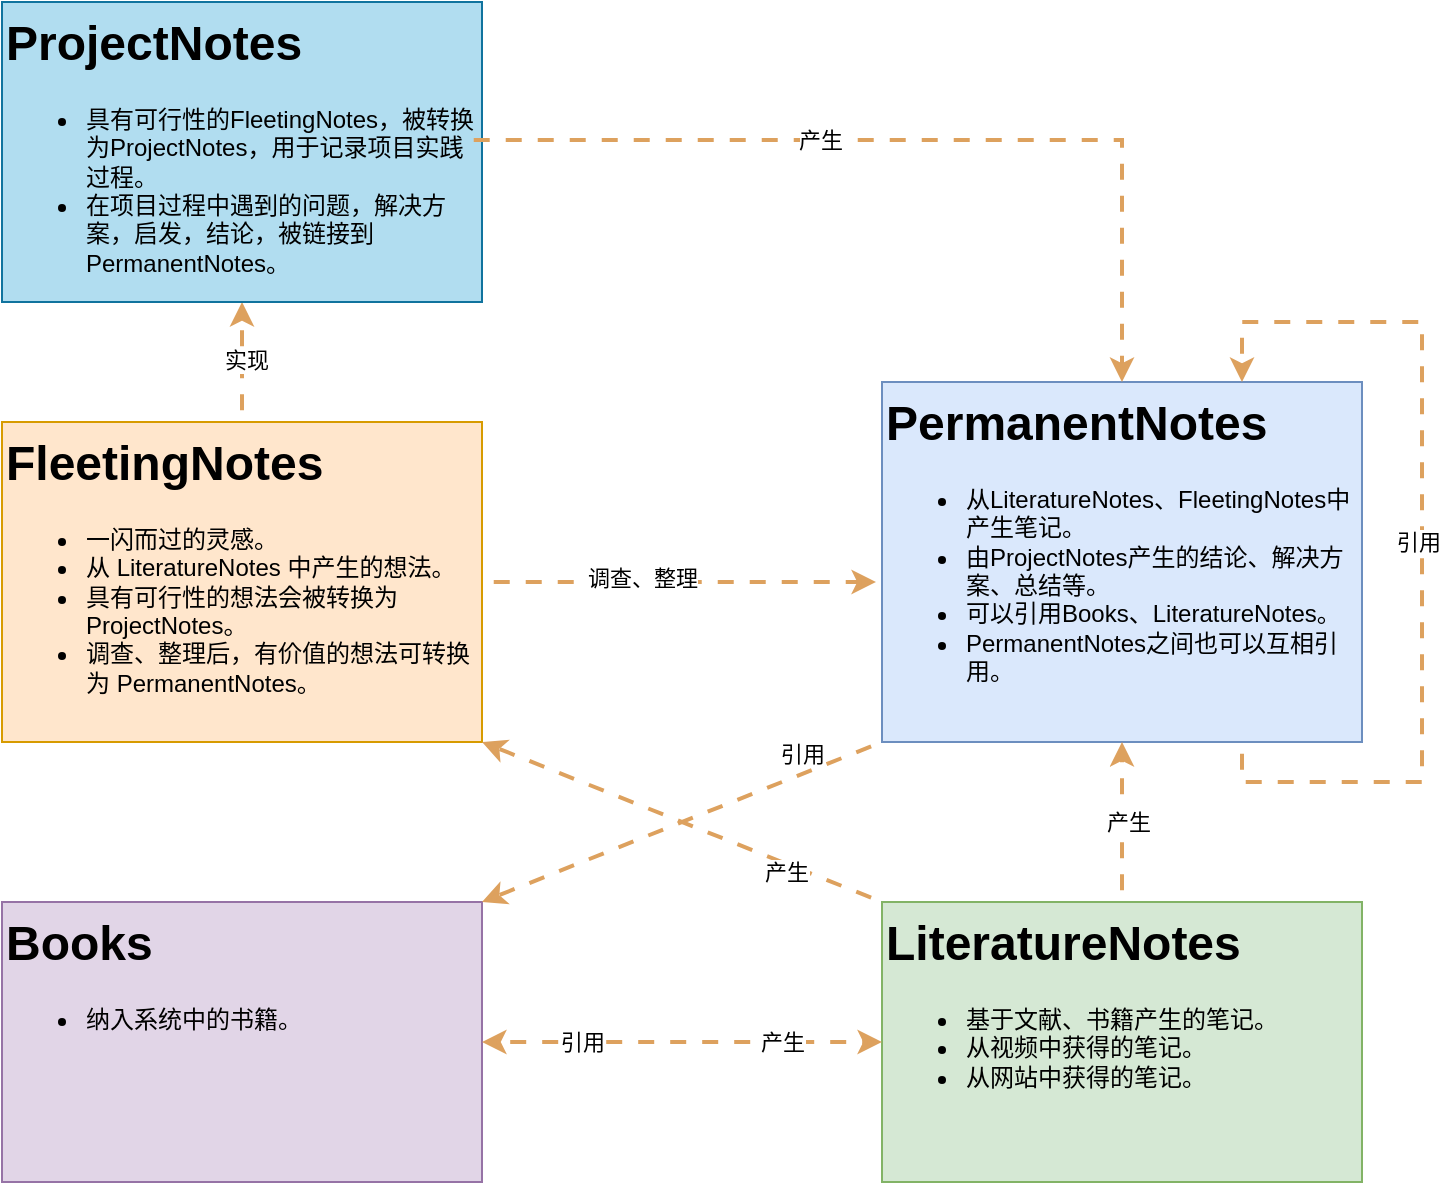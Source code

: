<mxfile version="24.9.2">
  <diagram name="Page-1" id="2ca16b54-16f6-2749-3443-fa8db7711227">
    <mxGraphModel dx="840" dy="465" grid="1" gridSize="10" guides="1" tooltips="1" connect="1" arrows="1" fold="1" page="1" pageScale="1" pageWidth="1100" pageHeight="850" background="none" math="0" shadow="0">
      <root>
        <mxCell id="0" />
        <mxCell id="1" parent="0" />
        <mxCell id="N2vkuivW6kJ0mYPiYA1D-22" value="" style="edgeStyle=orthogonalEdgeStyle;rounded=0;orthogonalLoop=1;jettySize=auto;html=1;strokeColor=#DDA15E;fontColor=#FEFAE0;fillColor=#BC6C25;flowAnimation=1;shadow=0;strokeWidth=2;entryX=0.5;entryY=1;entryDx=0;entryDy=0;" edge="1" parent="1" source="N2vkuivW6kJ0mYPiYA1D-6" target="N2vkuivW6kJ0mYPiYA1D-21">
          <mxGeometry relative="1" as="geometry">
            <mxPoint x="380" y="300" as="targetPoint" />
            <Array as="points" />
          </mxGeometry>
        </mxCell>
        <mxCell id="N2vkuivW6kJ0mYPiYA1D-23" value="实现" style="edgeLabel;html=1;align=center;verticalAlign=middle;resizable=0;points=[];strokeColor=#DDA15E;fontColor=default;fillColor=#BC6C25;" vertex="1" connectable="0" parent="N2vkuivW6kJ0mYPiYA1D-22">
          <mxGeometry x="0.027" y="-2" relative="1" as="geometry">
            <mxPoint as="offset" />
          </mxGeometry>
        </mxCell>
        <mxCell id="N2vkuivW6kJ0mYPiYA1D-6" value="&lt;h1 style=&quot;margin-top: 0px;&quot;&gt;FleetingNotes&lt;/h1&gt;&lt;div&gt;&lt;ul&gt;&lt;li&gt;一闪而过的灵感。&lt;/li&gt;&lt;li&gt;从 LiteratureNotes 中产生的想法。&lt;/li&gt;&lt;li&gt;具有可行性的想法会被转换为 ProjectNotes。&lt;/li&gt;&lt;li&gt;调查、整理后，有价值的想法可转换为 PermanentNotes。&lt;/li&gt;&lt;/ul&gt;&lt;/div&gt;" style="text;html=1;whiteSpace=wrap;overflow=hidden;rounded=0;fillColor=#ffe6cc;strokeColor=#d79b00;align=left;" vertex="1" parent="1">
          <mxGeometry x="250" y="350" width="240" height="160" as="geometry" />
        </mxCell>
        <mxCell id="N2vkuivW6kJ0mYPiYA1D-7" value="&lt;h1 style=&quot;margin-top: 0px;&quot;&gt;PermanentNotes&lt;/h1&gt;&lt;div&gt;&lt;ul&gt;&lt;li&gt;从LiteratureNotes、FleetingNotes中产生笔记。&lt;/li&gt;&lt;li&gt;由ProjectNotes产生的结论、解决方案、总结等。&lt;/li&gt;&lt;li&gt;可以引用Books、LiteratureNotes。&lt;/li&gt;&lt;li&gt;PermanentNotes之间也可以互相引用。&lt;/li&gt;&lt;/ul&gt;&lt;/div&gt;" style="text;html=1;whiteSpace=wrap;overflow=hidden;rounded=0;fillColor=#dae8fc;strokeColor=#6c8ebf;align=left;" vertex="1" parent="1">
          <mxGeometry x="690" y="330" width="240" height="180" as="geometry" />
        </mxCell>
        <mxCell id="N2vkuivW6kJ0mYPiYA1D-17" value="" style="edgeStyle=orthogonalEdgeStyle;rounded=0;orthogonalLoop=1;jettySize=auto;html=1;strokeColor=#DDA15E;fontColor=#FEFAE0;fillColor=#BC6C25;flowAnimation=1;strokeWidth=2;" edge="1" parent="1" source="N2vkuivW6kJ0mYPiYA1D-11" target="N2vkuivW6kJ0mYPiYA1D-7">
          <mxGeometry relative="1" as="geometry" />
        </mxCell>
        <mxCell id="N2vkuivW6kJ0mYPiYA1D-18" value="产生" style="edgeLabel;html=1;align=center;verticalAlign=middle;resizable=0;points=[];strokeColor=#DDA15E;fontColor=default;fillColor=#BC6C25;" vertex="1" connectable="0" parent="N2vkuivW6kJ0mYPiYA1D-17">
          <mxGeometry x="0.013" y="-3" relative="1" as="geometry">
            <mxPoint as="offset" />
          </mxGeometry>
        </mxCell>
        <mxCell id="N2vkuivW6kJ0mYPiYA1D-11" value="&lt;h1 style=&quot;margin-top: 0px;&quot;&gt;LiteratureNotes&lt;/h1&gt;&lt;div&gt;&lt;ul&gt;&lt;li style=&quot;&quot;&gt;基于文献、书籍产生的笔记。&lt;/li&gt;&lt;li&gt;从视频中获得的笔记。&lt;/li&gt;&lt;li&gt;从网站中获得的笔记。&lt;/li&gt;&lt;/ul&gt;&lt;/div&gt;" style="text;html=1;whiteSpace=wrap;overflow=hidden;rounded=0;fillColor=#d5e8d4;strokeColor=#82b366;align=left;" vertex="1" parent="1">
          <mxGeometry x="690" y="590" width="240" height="140" as="geometry" />
        </mxCell>
        <mxCell id="N2vkuivW6kJ0mYPiYA1D-13" value="&lt;h1 style=&quot;margin-top: 0px;&quot;&gt;Books&lt;/h1&gt;&lt;div&gt;&lt;ul&gt;&lt;li&gt;纳入系统中的书籍。&lt;/li&gt;&lt;/ul&gt;&lt;/div&gt;" style="text;html=1;whiteSpace=wrap;overflow=hidden;rounded=0;fillColor=#e1d5e7;strokeColor=#9673a6;align=left;" vertex="1" parent="1">
          <mxGeometry x="250" y="590" width="240" height="140" as="geometry" />
        </mxCell>
        <mxCell id="N2vkuivW6kJ0mYPiYA1D-21" value="&lt;h1 style=&quot;margin-top: 0px;&quot;&gt;ProjectNotes&lt;/h1&gt;&lt;div&gt;&lt;ul&gt;&lt;li&gt;具有可行性的FleetingNotes，被转换为ProjectNotes，用于记录项目实践过程。&lt;/li&gt;&lt;li&gt;在项目过程中遇到的问题，解决方案，启发，结论，被链接到PermanentNotes。&lt;/li&gt;&lt;/ul&gt;&lt;/div&gt;" style="text;html=1;whiteSpace=wrap;overflow=hidden;rounded=0;fillColor=#b1ddf0;strokeColor=#10739e;align=left;" vertex="1" parent="1">
          <mxGeometry x="250" y="140" width="240" height="150" as="geometry" />
        </mxCell>
        <mxCell id="N2vkuivW6kJ0mYPiYA1D-25" value="" style="endArrow=classic;html=1;rounded=0;strokeColor=#DDA15E;fontColor=#FEFAE0;fillColor=#BC6C25;entryX=1;entryY=0;entryDx=0;entryDy=0;flowAnimation=1;strokeWidth=2;exitX=0;exitY=1;exitDx=0;exitDy=0;" edge="1" parent="1" source="N2vkuivW6kJ0mYPiYA1D-7" target="N2vkuivW6kJ0mYPiYA1D-13">
          <mxGeometry width="50" height="50" relative="1" as="geometry">
            <mxPoint x="600" y="510" as="sourcePoint" />
            <mxPoint x="610" y="470" as="targetPoint" />
          </mxGeometry>
        </mxCell>
        <mxCell id="N2vkuivW6kJ0mYPiYA1D-26" value="引用" style="edgeLabel;html=1;align=center;verticalAlign=middle;resizable=0;points=[];strokeColor=#DDA15E;fontColor=default;fillColor=#BC6C25;" vertex="1" connectable="0" parent="N2vkuivW6kJ0mYPiYA1D-25">
          <mxGeometry x="-0.057" y="1" relative="1" as="geometry">
            <mxPoint x="54" y="-33" as="offset" />
          </mxGeometry>
        </mxCell>
        <mxCell id="N2vkuivW6kJ0mYPiYA1D-32" value="" style="endArrow=classic;startArrow=classic;html=1;rounded=0;strokeColor=#DDA15E;fontColor=#FEFAE0;fillColor=#BC6C25;entryX=0;entryY=0.5;entryDx=0;entryDy=0;flowAnimation=1;strokeWidth=2;exitX=1;exitY=0.5;exitDx=0;exitDy=0;" edge="1" parent="1" source="N2vkuivW6kJ0mYPiYA1D-13" target="N2vkuivW6kJ0mYPiYA1D-11">
          <mxGeometry width="50" height="50" relative="1" as="geometry">
            <mxPoint x="580" y="520" as="sourcePoint" />
            <mxPoint x="630" y="470" as="targetPoint" />
          </mxGeometry>
        </mxCell>
        <mxCell id="N2vkuivW6kJ0mYPiYA1D-33" value="产生" style="edgeLabel;html=1;align=center;verticalAlign=middle;resizable=0;points=[];strokeColor=#DDA15E;fontColor=default;fillColor=#BC6C25;" vertex="1" connectable="0" parent="N2vkuivW6kJ0mYPiYA1D-32">
          <mxGeometry x="0.761" relative="1" as="geometry">
            <mxPoint x="-26" as="offset" />
          </mxGeometry>
        </mxCell>
        <mxCell id="N2vkuivW6kJ0mYPiYA1D-34" value="引用" style="edgeLabel;html=1;align=center;verticalAlign=middle;resizable=0;points=[];strokeColor=#DDA15E;fontColor=default;fillColor=#BC6C25;" vertex="1" connectable="0" parent="N2vkuivW6kJ0mYPiYA1D-32">
          <mxGeometry x="-0.751" relative="1" as="geometry">
            <mxPoint x="25" as="offset" />
          </mxGeometry>
        </mxCell>
        <mxCell id="N2vkuivW6kJ0mYPiYA1D-35" value="" style="endArrow=classic;html=1;rounded=0;strokeColor=#DDA15E;fontColor=#FEFAE0;fillColor=#BC6C25;entryX=0.5;entryY=0;entryDx=0;entryDy=0;strokeWidth=2;flowAnimation=1;" edge="1" parent="1" target="N2vkuivW6kJ0mYPiYA1D-7">
          <mxGeometry width="50" height="50" relative="1" as="geometry">
            <mxPoint x="480" y="209" as="sourcePoint" />
            <mxPoint x="630" y="270" as="targetPoint" />
            <Array as="points">
              <mxPoint x="810" y="209" />
            </Array>
          </mxGeometry>
        </mxCell>
        <mxCell id="N2vkuivW6kJ0mYPiYA1D-36" value="产生" style="edgeLabel;html=1;align=center;verticalAlign=middle;resizable=0;points=[];strokeColor=#DDA15E;fontColor=default;fillColor=#BC6C25;" vertex="1" connectable="0" parent="N2vkuivW6kJ0mYPiYA1D-35">
          <mxGeometry x="-0.206" relative="1" as="geometry">
            <mxPoint as="offset" />
          </mxGeometry>
        </mxCell>
        <mxCell id="N2vkuivW6kJ0mYPiYA1D-37" value="" style="endArrow=classic;html=1;rounded=0;strokeColor=#DDA15E;fontColor=#FEFAE0;fillColor=#BC6C25;exitX=0;exitY=0;exitDx=0;exitDy=0;entryX=1;entryY=1;entryDx=0;entryDy=0;strokeWidth=2;flowAnimation=1;" edge="1" parent="1" source="N2vkuivW6kJ0mYPiYA1D-11" target="N2vkuivW6kJ0mYPiYA1D-6">
          <mxGeometry width="50" height="50" relative="1" as="geometry">
            <mxPoint x="580" y="520" as="sourcePoint" />
            <mxPoint x="630" y="470" as="targetPoint" />
          </mxGeometry>
        </mxCell>
        <mxCell id="N2vkuivW6kJ0mYPiYA1D-38" value="产生" style="edgeLabel;html=1;align=center;verticalAlign=middle;resizable=0;points=[];strokeColor=#DDA15E;fontColor=default;fillColor=#BC6C25;" vertex="1" connectable="0" parent="N2vkuivW6kJ0mYPiYA1D-37">
          <mxGeometry x="0.013" y="4" relative="1" as="geometry">
            <mxPoint x="54" y="22" as="offset" />
          </mxGeometry>
        </mxCell>
        <mxCell id="N2vkuivW6kJ0mYPiYA1D-43" value="" style="endArrow=classic;html=1;rounded=0;strokeColor=#DDA15E;fontColor=#FEFAE0;fillColor=#BC6C25;entryX=0.75;entryY=0;entryDx=0;entryDy=0;exitX=0.75;exitY=1;exitDx=0;exitDy=0;strokeWidth=2;flowAnimation=1;" edge="1" parent="1" source="N2vkuivW6kJ0mYPiYA1D-7" target="N2vkuivW6kJ0mYPiYA1D-7">
          <mxGeometry width="50" height="50" relative="1" as="geometry">
            <mxPoint x="930" y="450" as="sourcePoint" />
            <mxPoint x="810" y="370" as="targetPoint" />
            <Array as="points">
              <mxPoint x="870" y="530" />
              <mxPoint x="960" y="530" />
              <mxPoint x="960" y="300" />
              <mxPoint x="870" y="300" />
            </Array>
          </mxGeometry>
        </mxCell>
        <mxCell id="N2vkuivW6kJ0mYPiYA1D-44" value="引用" style="edgeLabel;html=1;align=center;verticalAlign=middle;resizable=0;points=[];strokeColor=#DDA15E;fontColor=default;fillColor=#BC6C25;" vertex="1" connectable="0" parent="N2vkuivW6kJ0mYPiYA1D-43">
          <mxGeometry x="0.001" y="2" relative="1" as="geometry">
            <mxPoint as="offset" />
          </mxGeometry>
        </mxCell>
        <mxCell id="N2vkuivW6kJ0mYPiYA1D-45" value="" style="endArrow=classic;html=1;rounded=0;strokeColor=#DDA15E;fontColor=#FEFAE0;fillColor=#BC6C25;exitX=1;exitY=0.5;exitDx=0;exitDy=0;strokeWidth=2;flowAnimation=1;" edge="1" parent="1" source="N2vkuivW6kJ0mYPiYA1D-6">
          <mxGeometry width="50" height="50" relative="1" as="geometry">
            <mxPoint x="580" y="510" as="sourcePoint" />
            <mxPoint x="687" y="430" as="targetPoint" />
          </mxGeometry>
        </mxCell>
        <mxCell id="N2vkuivW6kJ0mYPiYA1D-46" value="调查、整理" style="edgeLabel;html=1;align=center;verticalAlign=middle;resizable=0;points=[];strokeColor=#DDA15E;fontColor=default;fillColor=#BC6C25;" vertex="1" connectable="0" parent="N2vkuivW6kJ0mYPiYA1D-45">
          <mxGeometry x="-0.195" y="2" relative="1" as="geometry">
            <mxPoint as="offset" />
          </mxGeometry>
        </mxCell>
      </root>
    </mxGraphModel>
  </diagram>
</mxfile>
